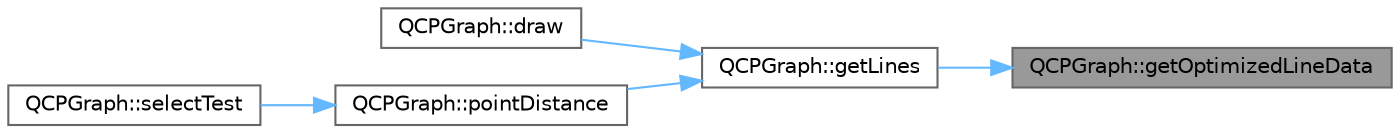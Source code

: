 digraph "QCPGraph::getOptimizedLineData"
{
 // LATEX_PDF_SIZE
  bgcolor="transparent";
  edge [fontname=Helvetica,fontsize=10,labelfontname=Helvetica,labelfontsize=10];
  node [fontname=Helvetica,fontsize=10,shape=box,height=0.2,width=0.4];
  rankdir="RL";
  Node1 [label="QCPGraph::getOptimizedLineData",height=0.2,width=0.4,color="gray40", fillcolor="grey60", style="filled", fontcolor="black",tooltip=" "];
  Node1 -> Node2 [dir="back",color="steelblue1",style="solid"];
  Node2 [label="QCPGraph::getLines",height=0.2,width=0.4,color="grey40", fillcolor="white", style="filled",URL="$class_q_c_p_graph.html#a563c6da2126300a4d9d2bdee30dad040",tooltip=" "];
  Node2 -> Node3 [dir="back",color="steelblue1",style="solid"];
  Node3 [label="QCPGraph::draw",height=0.2,width=0.4,color="grey40", fillcolor="white", style="filled",URL="$class_q_c_p_graph.html#a2b0849598f06e834b43ce18cd13bcdc3",tooltip=" "];
  Node2 -> Node4 [dir="back",color="steelblue1",style="solid"];
  Node4 [label="QCPGraph::pointDistance",height=0.2,width=0.4,color="grey40", fillcolor="white", style="filled",URL="$class_q_c_p_graph.html#a89acf99c0b52b8eecb2438adf7ec0170",tooltip=" "];
  Node4 -> Node5 [dir="back",color="steelblue1",style="solid"];
  Node5 [label="QCPGraph::selectTest",height=0.2,width=0.4,color="grey40", fillcolor="white", style="filled",URL="$class_q_c_p_graph.html#a6d669d04462d272c6aa0e5f85846d673",tooltip=" "];
}
